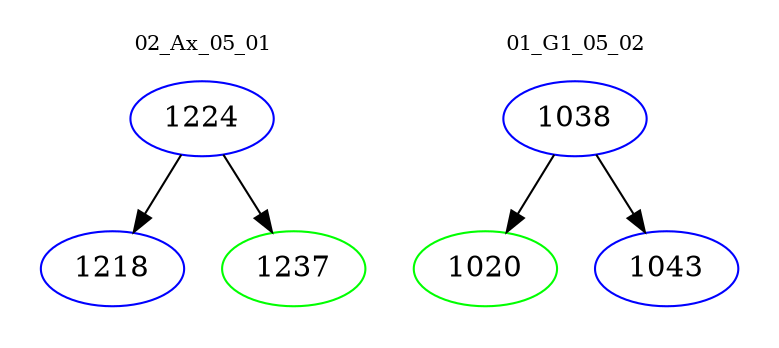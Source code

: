 digraph{
subgraph cluster_0 {
color = white
label = "02_Ax_05_01";
fontsize=10;
T0_1224 [label="1224", color="blue"]
T0_1224 -> T0_1218 [color="black"]
T0_1218 [label="1218", color="blue"]
T0_1224 -> T0_1237 [color="black"]
T0_1237 [label="1237", color="green"]
}
subgraph cluster_1 {
color = white
label = "01_G1_05_02";
fontsize=10;
T1_1038 [label="1038", color="blue"]
T1_1038 -> T1_1020 [color="black"]
T1_1020 [label="1020", color="green"]
T1_1038 -> T1_1043 [color="black"]
T1_1043 [label="1043", color="blue"]
}
}
